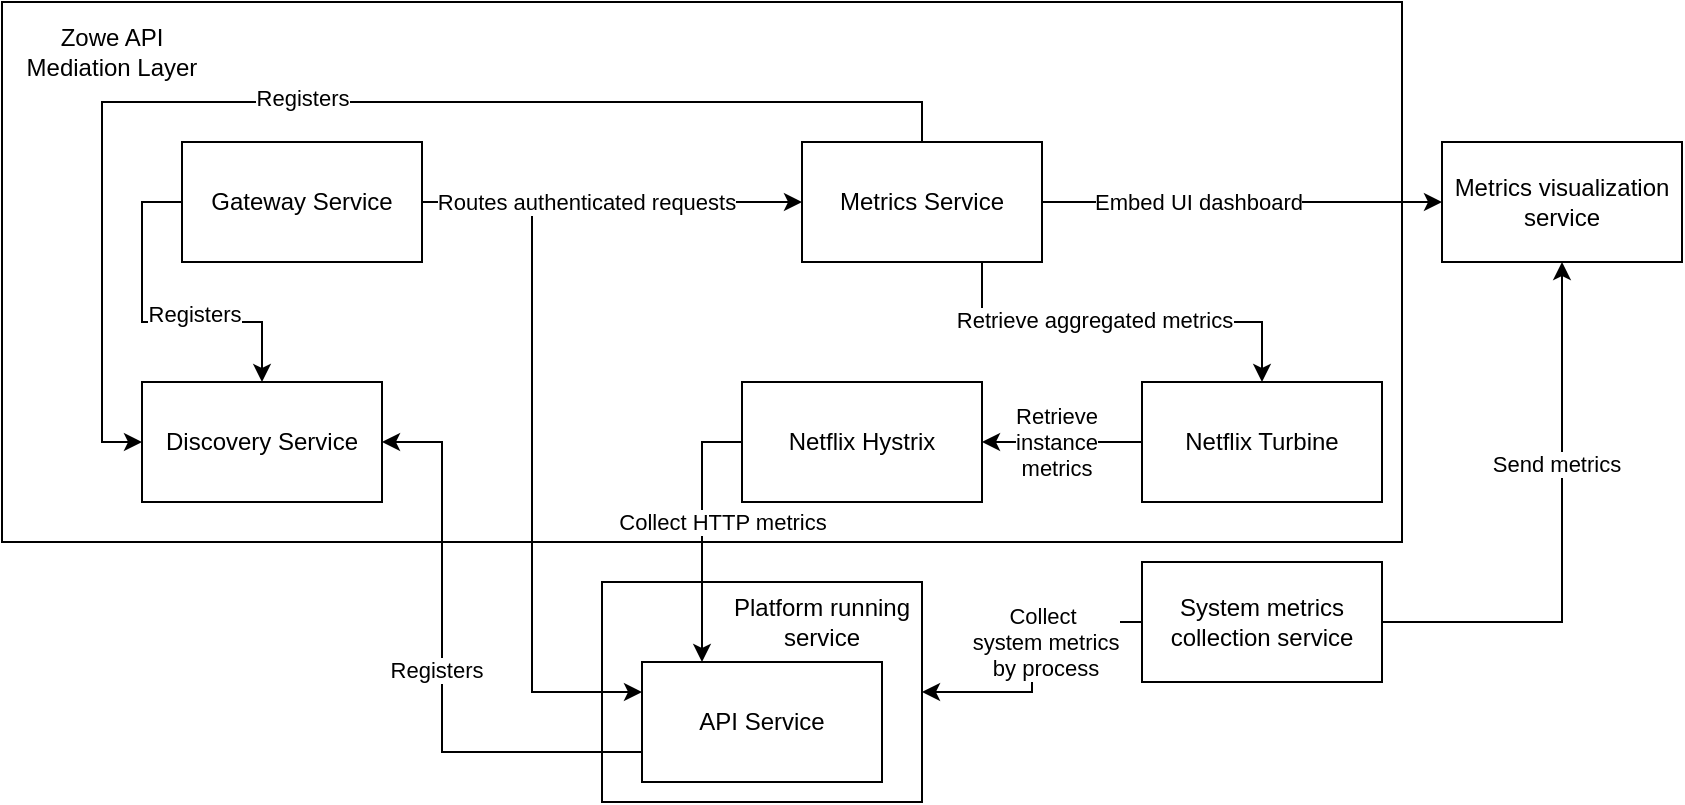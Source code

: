 <mxfile version="14.7.7" type="device"><diagram id="nh-7x6VJ50EftdvxLk2T" name="Page-1"><mxGraphModel dx="1188" dy="641" grid="1" gridSize="10" guides="1" tooltips="1" connect="1" arrows="1" fold="1" page="1" pageScale="1" pageWidth="850" pageHeight="1100" math="0" shadow="0"><root><mxCell id="0"/><mxCell id="1" parent="0"/><mxCell id="G7I_CtWmVYT31uYLY1Cy-42" value="" style="group" vertex="1" connectable="0" parent="1"><mxGeometry x="390" y="480" width="170" height="110" as="geometry"/></mxCell><mxCell id="G7I_CtWmVYT31uYLY1Cy-39" value="" style="rounded=0;whiteSpace=wrap;html=1;" vertex="1" parent="G7I_CtWmVYT31uYLY1Cy-42"><mxGeometry width="160" height="110" as="geometry"/></mxCell><mxCell id="G7I_CtWmVYT31uYLY1Cy-10" value="API Service" style="rounded=0;whiteSpace=wrap;html=1;" vertex="1" parent="G7I_CtWmVYT31uYLY1Cy-42"><mxGeometry x="20" y="40" width="120" height="60" as="geometry"/></mxCell><mxCell id="G7I_CtWmVYT31uYLY1Cy-40" value="Platform running service" style="text;html=1;strokeColor=none;fillColor=none;align=center;verticalAlign=middle;whiteSpace=wrap;rounded=0;" vertex="1" parent="G7I_CtWmVYT31uYLY1Cy-42"><mxGeometry x="50" y="20" width="120" as="geometry"/></mxCell><mxCell id="G7I_CtWmVYT31uYLY1Cy-44" value="" style="group" vertex="1" connectable="0" parent="1"><mxGeometry x="90" y="190" width="700" height="270" as="geometry"/></mxCell><mxCell id="G7I_CtWmVYT31uYLY1Cy-25" value="" style="rounded=0;whiteSpace=wrap;html=1;" vertex="1" parent="G7I_CtWmVYT31uYLY1Cy-44"><mxGeometry width="700" height="270" as="geometry"/></mxCell><mxCell id="G7I_CtWmVYT31uYLY1Cy-1" value="Gateway Service" style="rounded=0;whiteSpace=wrap;html=1;" vertex="1" parent="G7I_CtWmVYT31uYLY1Cy-44"><mxGeometry x="90" y="70" width="120" height="60" as="geometry"/></mxCell><mxCell id="G7I_CtWmVYT31uYLY1Cy-2" value="Metrics Service" style="rounded=0;whiteSpace=wrap;html=1;" vertex="1" parent="G7I_CtWmVYT31uYLY1Cy-44"><mxGeometry x="400" y="70" width="120" height="60" as="geometry"/></mxCell><mxCell id="G7I_CtWmVYT31uYLY1Cy-3" style="edgeStyle=orthogonalEdgeStyle;rounded=0;orthogonalLoop=1;jettySize=auto;html=1;exitX=1;exitY=0.5;exitDx=0;exitDy=0;" edge="1" parent="G7I_CtWmVYT31uYLY1Cy-44" source="G7I_CtWmVYT31uYLY1Cy-1" target="G7I_CtWmVYT31uYLY1Cy-2"><mxGeometry relative="1" as="geometry"/></mxCell><mxCell id="G7I_CtWmVYT31uYLY1Cy-5" value="Discovery Service" style="rounded=0;whiteSpace=wrap;html=1;" vertex="1" parent="G7I_CtWmVYT31uYLY1Cy-44"><mxGeometry x="70" y="190" width="120" height="60" as="geometry"/></mxCell><mxCell id="G7I_CtWmVYT31uYLY1Cy-8" style="edgeStyle=orthogonalEdgeStyle;rounded=0;orthogonalLoop=1;jettySize=auto;html=1;exitX=0;exitY=0.5;exitDx=0;exitDy=0;entryX=0.5;entryY=0;entryDx=0;entryDy=0;" edge="1" parent="G7I_CtWmVYT31uYLY1Cy-44" source="G7I_CtWmVYT31uYLY1Cy-1" target="G7I_CtWmVYT31uYLY1Cy-5"><mxGeometry relative="1" as="geometry"/></mxCell><mxCell id="G7I_CtWmVYT31uYLY1Cy-9" value="Registers&lt;span style=&quot;color: rgba(0 , 0 , 0 , 0) ; font-family: monospace ; font-size: 0px ; background-color: rgb(248 , 249 , 250)&quot;&gt;%3CmxGraphModel%3E%3Croot%3E%3CmxCell%20id%3D%220%22%2F%3E%3CmxCell%20id%3D%221%22%20parent%3D%220%22%2F%3E%3CmxCell%20id%3D%222%22%20value%3D%22Gateway%20Service%22%20style%3D%22rounded%3D0%3BwhiteSpace%3Dwrap%3Bhtml%3D1%3B%22%20vertex%3D%221%22%20parent%3D%221%22%3E%3CmxGeometry%20x%3D%22180%22%20y%3D%22260%22%20width%3D%22120%22%20height%3D%2260%22%20as%3D%22geometry%22%2F%3E%3C%2FmxCell%3E%3C%2Froot%3E%3C%2FmxGraphModel%3E&lt;/span&gt;" style="edgeLabel;html=1;align=center;verticalAlign=middle;resizable=0;points=[];" vertex="1" connectable="0" parent="G7I_CtWmVYT31uYLY1Cy-8"><mxGeometry x="0.244" y="4" relative="1" as="geometry"><mxPoint as="offset"/></mxGeometry></mxCell><mxCell id="G7I_CtWmVYT31uYLY1Cy-6" style="edgeStyle=orthogonalEdgeStyle;rounded=0;orthogonalLoop=1;jettySize=auto;html=1;exitX=0.5;exitY=0;exitDx=0;exitDy=0;entryX=0;entryY=0.5;entryDx=0;entryDy=0;" edge="1" parent="G7I_CtWmVYT31uYLY1Cy-44" source="G7I_CtWmVYT31uYLY1Cy-2" target="G7I_CtWmVYT31uYLY1Cy-5"><mxGeometry relative="1" as="geometry"/></mxCell><mxCell id="G7I_CtWmVYT31uYLY1Cy-7" value="Registers" style="edgeLabel;html=1;align=center;verticalAlign=middle;resizable=0;points=[];" vertex="1" connectable="0" parent="G7I_CtWmVYT31uYLY1Cy-6"><mxGeometry x="0.064" y="-2" relative="1" as="geometry"><mxPoint as="offset"/></mxGeometry></mxCell><mxCell id="G7I_CtWmVYT31uYLY1Cy-14" value="Netflix Turbine" style="whiteSpace=wrap;html=1;" vertex="1" parent="G7I_CtWmVYT31uYLY1Cy-44"><mxGeometry x="570" y="190" width="120" height="60" as="geometry"/></mxCell><mxCell id="G7I_CtWmVYT31uYLY1Cy-21" style="edgeStyle=orthogonalEdgeStyle;rounded=0;orthogonalLoop=1;jettySize=auto;html=1;exitX=0.75;exitY=1;exitDx=0;exitDy=0;entryX=0.5;entryY=0;entryDx=0;entryDy=0;" edge="1" parent="G7I_CtWmVYT31uYLY1Cy-44" source="G7I_CtWmVYT31uYLY1Cy-2" target="G7I_CtWmVYT31uYLY1Cy-14"><mxGeometry relative="1" as="geometry"/></mxCell><mxCell id="G7I_CtWmVYT31uYLY1Cy-22" value="Retrieve aggregated&amp;nbsp;metrics" style="edgeLabel;html=1;align=center;verticalAlign=middle;resizable=0;points=[];" vertex="1" connectable="0" parent="G7I_CtWmVYT31uYLY1Cy-21"><mxGeometry x="0.474" y="1" relative="1" as="geometry"><mxPoint x="-62" as="offset"/></mxGeometry></mxCell><mxCell id="G7I_CtWmVYT31uYLY1Cy-15" value="Netflix Hystrix" style="whiteSpace=wrap;html=1;" vertex="1" parent="G7I_CtWmVYT31uYLY1Cy-44"><mxGeometry x="370" y="190" width="120" height="60" as="geometry"/></mxCell><mxCell id="G7I_CtWmVYT31uYLY1Cy-37" style="edgeStyle=orthogonalEdgeStyle;rounded=0;orthogonalLoop=1;jettySize=auto;html=1;exitX=0;exitY=0.5;exitDx=0;exitDy=0;startArrow=none;startFill=0;" edge="1" parent="G7I_CtWmVYT31uYLY1Cy-44" source="G7I_CtWmVYT31uYLY1Cy-14" target="G7I_CtWmVYT31uYLY1Cy-15"><mxGeometry relative="1" as="geometry"/></mxCell><mxCell id="G7I_CtWmVYT31uYLY1Cy-38" value="Retrieve&lt;br&gt;instance&lt;br&gt;metrics" style="edgeLabel;html=1;align=center;verticalAlign=middle;resizable=0;points=[];" vertex="1" connectable="0" parent="G7I_CtWmVYT31uYLY1Cy-37"><mxGeometry x="0.329" relative="1" as="geometry"><mxPoint x="10" as="offset"/></mxGeometry></mxCell><mxCell id="G7I_CtWmVYT31uYLY1Cy-35" value="Zowe API Mediation Layer" style="text;html=1;strokeColor=none;fillColor=none;align=center;verticalAlign=middle;whiteSpace=wrap;rounded=0;" vertex="1" parent="G7I_CtWmVYT31uYLY1Cy-44"><mxGeometry x="10" y="10" width="90" height="30" as="geometry"/></mxCell><mxCell id="G7I_CtWmVYT31uYLY1Cy-33" style="edgeStyle=orthogonalEdgeStyle;rounded=0;orthogonalLoop=1;jettySize=auto;html=1;exitX=1;exitY=0.5;exitDx=0;exitDy=0;entryX=0;entryY=0.5;entryDx=0;entryDy=0;startArrow=none;startFill=0;" edge="1" parent="1" source="G7I_CtWmVYT31uYLY1Cy-2" target="G7I_CtWmVYT31uYLY1Cy-30"><mxGeometry relative="1" as="geometry"/></mxCell><mxCell id="G7I_CtWmVYT31uYLY1Cy-34" value="Embed UI dashboard" style="edgeLabel;html=1;align=center;verticalAlign=middle;resizable=0;points=[];" vertex="1" connectable="0" parent="G7I_CtWmVYT31uYLY1Cy-33"><mxGeometry x="0.505" relative="1" as="geometry"><mxPoint x="-73" as="offset"/></mxGeometry></mxCell><mxCell id="G7I_CtWmVYT31uYLY1Cy-11" style="edgeStyle=orthogonalEdgeStyle;rounded=0;orthogonalLoop=1;jettySize=auto;html=1;exitX=0;exitY=0.75;exitDx=0;exitDy=0;entryX=1;entryY=0.5;entryDx=0;entryDy=0;" edge="1" parent="1" source="G7I_CtWmVYT31uYLY1Cy-10" target="G7I_CtWmVYT31uYLY1Cy-5"><mxGeometry relative="1" as="geometry"><Array as="points"><mxPoint x="310" y="565"/><mxPoint x="310" y="410"/></Array></mxGeometry></mxCell><mxCell id="G7I_CtWmVYT31uYLY1Cy-12" value="Registers" style="edgeLabel;html=1;align=center;verticalAlign=middle;resizable=0;points=[];" vertex="1" connectable="0" parent="G7I_CtWmVYT31uYLY1Cy-11"><mxGeometry x="-0.008" y="3" relative="1" as="geometry"><mxPoint as="offset"/></mxGeometry></mxCell><mxCell id="G7I_CtWmVYT31uYLY1Cy-16" style="edgeStyle=orthogonalEdgeStyle;rounded=0;orthogonalLoop=1;jettySize=auto;html=1;exitX=0;exitY=0.5;exitDx=0;exitDy=0;entryX=0.25;entryY=0;entryDx=0;entryDy=0;" edge="1" parent="1" source="G7I_CtWmVYT31uYLY1Cy-15" target="G7I_CtWmVYT31uYLY1Cy-10"><mxGeometry relative="1" as="geometry"/></mxCell><mxCell id="G7I_CtWmVYT31uYLY1Cy-17" value="Collect HTTP metrics" style="edgeLabel;html=1;align=center;verticalAlign=middle;resizable=0;points=[];" vertex="1" connectable="0" parent="G7I_CtWmVYT31uYLY1Cy-16"><mxGeometry x="0.011" y="-1" relative="1" as="geometry"><mxPoint x="11" y="-6" as="offset"/></mxGeometry></mxCell><mxCell id="G7I_CtWmVYT31uYLY1Cy-28" style="edgeStyle=orthogonalEdgeStyle;rounded=0;orthogonalLoop=1;jettySize=auto;html=1;exitX=0;exitY=0.5;exitDx=0;exitDy=0;entryX=1;entryY=0.5;entryDx=0;entryDy=0;" edge="1" parent="1" source="G7I_CtWmVYT31uYLY1Cy-27" target="G7I_CtWmVYT31uYLY1Cy-39"><mxGeometry relative="1" as="geometry"/></mxCell><mxCell id="G7I_CtWmVYT31uYLY1Cy-29" value="Collect&lt;br&gt;&amp;nbsp;system metrics&lt;br&gt;&amp;nbsp;by process" style="edgeLabel;html=1;align=center;verticalAlign=middle;resizable=0;points=[];" vertex="1" connectable="0" parent="G7I_CtWmVYT31uYLY1Cy-28"><mxGeometry x="0.006" y="2" relative="1" as="geometry"><mxPoint x="3" y="-8" as="offset"/></mxGeometry></mxCell><mxCell id="G7I_CtWmVYT31uYLY1Cy-31" style="edgeStyle=orthogonalEdgeStyle;rounded=0;orthogonalLoop=1;jettySize=auto;html=1;exitX=1;exitY=0.5;exitDx=0;exitDy=0;entryX=0.5;entryY=1;entryDx=0;entryDy=0;" edge="1" parent="1" source="G7I_CtWmVYT31uYLY1Cy-27" target="G7I_CtWmVYT31uYLY1Cy-30"><mxGeometry relative="1" as="geometry"/></mxCell><mxCell id="G7I_CtWmVYT31uYLY1Cy-32" value="Send metrics" style="edgeLabel;html=1;align=center;verticalAlign=middle;resizable=0;points=[];" vertex="1" connectable="0" parent="G7I_CtWmVYT31uYLY1Cy-31"><mxGeometry x="-0.139" y="3" relative="1" as="geometry"><mxPoint y="-53" as="offset"/></mxGeometry></mxCell><mxCell id="G7I_CtWmVYT31uYLY1Cy-27" value="System metrics collection service" style="rounded=0;whiteSpace=wrap;html=1;" vertex="1" parent="1"><mxGeometry x="660" y="470" width="120" height="60" as="geometry"/></mxCell><mxCell id="G7I_CtWmVYT31uYLY1Cy-30" value="Metrics visualization service" style="rounded=0;whiteSpace=wrap;html=1;" vertex="1" parent="1"><mxGeometry x="810" y="260" width="120" height="60" as="geometry"/></mxCell><mxCell id="G7I_CtWmVYT31uYLY1Cy-45" style="edgeStyle=orthogonalEdgeStyle;rounded=0;orthogonalLoop=1;jettySize=auto;html=1;exitX=1;exitY=0.5;exitDx=0;exitDy=0;entryX=0;entryY=0.25;entryDx=0;entryDy=0;startArrow=none;startFill=0;" edge="1" parent="1" source="G7I_CtWmVYT31uYLY1Cy-1" target="G7I_CtWmVYT31uYLY1Cy-10"><mxGeometry relative="1" as="geometry"/></mxCell><mxCell id="G7I_CtWmVYT31uYLY1Cy-46" value="Routes authenticated requests" style="edgeLabel;html=1;align=center;verticalAlign=middle;resizable=0;points=[];" vertex="1" connectable="0" parent="G7I_CtWmVYT31uYLY1Cy-45"><mxGeometry x="-0.834" y="3" relative="1" as="geometry"><mxPoint x="52" y="3" as="offset"/></mxGeometry></mxCell></root></mxGraphModel></diagram></mxfile>